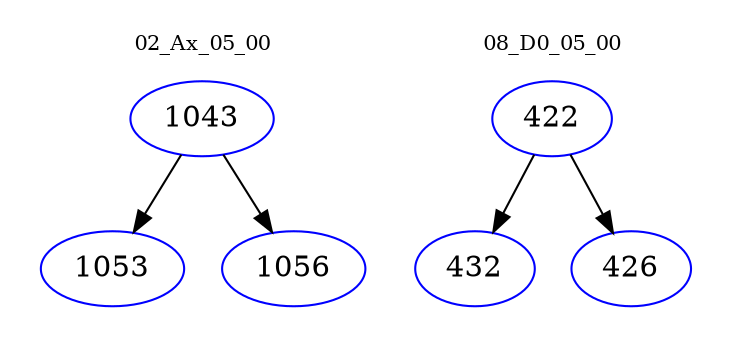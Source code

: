 digraph{
subgraph cluster_0 {
color = white
label = "02_Ax_05_00";
fontsize=10;
T0_1043 [label="1043", color="blue"]
T0_1043 -> T0_1053 [color="black"]
T0_1053 [label="1053", color="blue"]
T0_1043 -> T0_1056 [color="black"]
T0_1056 [label="1056", color="blue"]
}
subgraph cluster_1 {
color = white
label = "08_D0_05_00";
fontsize=10;
T1_422 [label="422", color="blue"]
T1_422 -> T1_432 [color="black"]
T1_432 [label="432", color="blue"]
T1_422 -> T1_426 [color="black"]
T1_426 [label="426", color="blue"]
}
}
